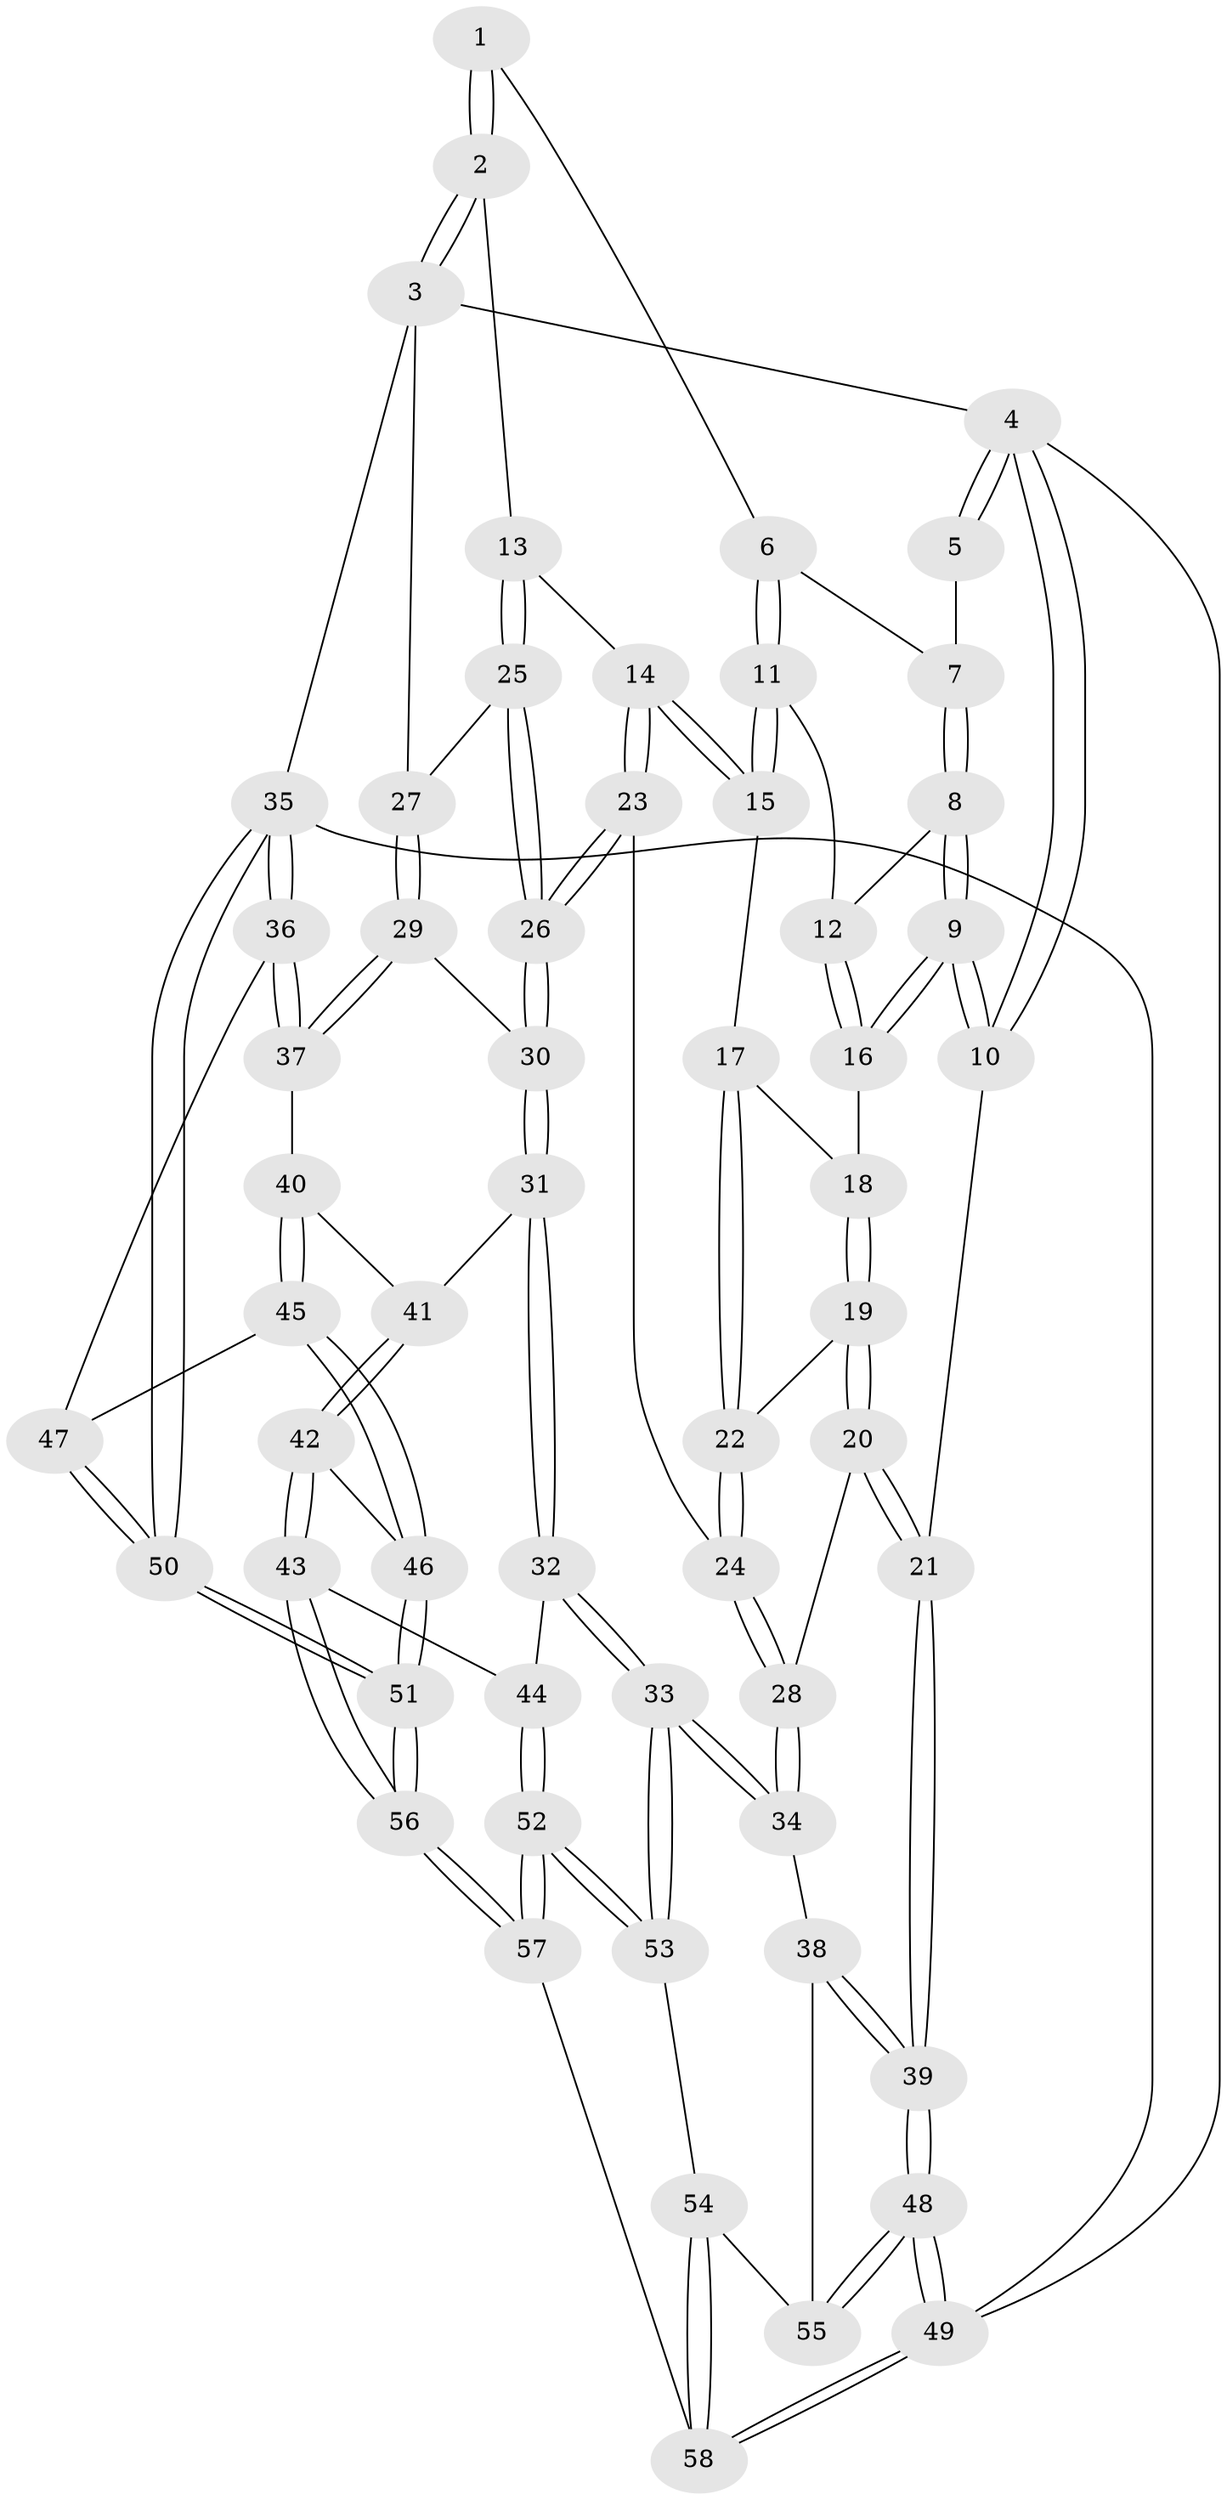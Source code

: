 // coarse degree distribution, {2: 0.029411764705882353, 3: 0.058823529411764705, 4: 0.35294117647058826, 5: 0.35294117647058826, 7: 0.058823529411764705, 6: 0.14705882352941177}
// Generated by graph-tools (version 1.1) at 2025/07/03/04/25 22:07:01]
// undirected, 58 vertices, 142 edges
graph export_dot {
graph [start="1"]
  node [color=gray90,style=filled];
  1 [pos="+0.20329517466574826+0"];
  2 [pos="+0.4919111540902048+0"];
  3 [pos="+1+0"];
  4 [pos="+0+0"];
  5 [pos="+0+0"];
  6 [pos="+0.14649673963913973+0.023582444306841685"];
  7 [pos="+0.05603435617730522+0.044050328828618784"];
  8 [pos="+0.042771482964105746+0.07768567357360708"];
  9 [pos="+0+0.18737632399642828"];
  10 [pos="+0+0.19066402329676602"];
  11 [pos="+0.15751286624951957+0.06352600476632646"];
  12 [pos="+0.08251092352895988+0.11095681083347594"];
  13 [pos="+0.47684057227659615+0.06568408887258165"];
  14 [pos="+0.3394105976133075+0.1519897547177953"];
  15 [pos="+0.2548371401295044+0.16192133450975532"];
  16 [pos="+0.09372277387199625+0.18240520901073573"];
  17 [pos="+0.24596361233341288+0.1676665538254292"];
  18 [pos="+0.11953122979815183+0.20134242359616963"];
  19 [pos="+0.08930256001992698+0.3100416193257779"];
  20 [pos="+0+0.4623220496113418"];
  21 [pos="+0+0.4841994378475015"];
  22 [pos="+0.19691132381745804+0.30741577782799034"];
  23 [pos="+0.30249210234894885+0.4005455236611451"];
  24 [pos="+0.28037306176527726+0.42606587339656127"];
  25 [pos="+0.5820665949908383+0.21979954364495136"];
  26 [pos="+0.6280861660143131+0.3367840253685564"];
  27 [pos="+1+0"];
  28 [pos="+0.24023449388266446+0.5264994882530435"];
  29 [pos="+1+0.36088075850819623"];
  30 [pos="+0.7079302397733852+0.44197201966820354"];
  31 [pos="+0.6678481213030859+0.5341718270939652"];
  32 [pos="+0.5087830847267576+0.6328455356729076"];
  33 [pos="+0.34712242765467666+0.6817897730070106"];
  34 [pos="+0.34525207493283067+0.6807958169868421"];
  35 [pos="+1+1"];
  36 [pos="+1+0.9015989068755625"];
  37 [pos="+1+0.5927698959474142"];
  38 [pos="+0.133459992001959+0.7692259367086003"];
  39 [pos="+0+0.6612547228675709"];
  40 [pos="+0.8987314735059896+0.7319255401193013"];
  41 [pos="+0.6682329951867759+0.5349010953356179"];
  42 [pos="+0.7402104283018198+0.8095470430218017"];
  43 [pos="+0.6639444148344509+0.8681450871473099"];
  44 [pos="+0.5945875314302361+0.8437356647557361"];
  45 [pos="+0.8934376478804367+0.8042559793744297"];
  46 [pos="+0.7767985008283377+0.8332370063118086"];
  47 [pos="+0.8974776955180365+0.8078104616449955"];
  48 [pos="+0+0.8752406518773067"];
  49 [pos="+0+1"];
  50 [pos="+0.9248818596015047+1"];
  51 [pos="+0.8966017887378335+1"];
  52 [pos="+0.4044015793031509+1"];
  53 [pos="+0.3605250469662449+0.8419224029353349"];
  54 [pos="+0.11897811233120968+0.9155470807747822"];
  55 [pos="+0.11048138504670069+0.8990118329969029"];
  56 [pos="+0.6356112162190903+1"];
  57 [pos="+0.4070595048459762+1"];
  58 [pos="+0.18020121986376345+1"];
  1 -- 2;
  1 -- 2;
  1 -- 6;
  2 -- 3;
  2 -- 3;
  2 -- 13;
  3 -- 4;
  3 -- 27;
  3 -- 35;
  4 -- 5;
  4 -- 5;
  4 -- 10;
  4 -- 10;
  4 -- 49;
  5 -- 7;
  6 -- 7;
  6 -- 11;
  6 -- 11;
  7 -- 8;
  7 -- 8;
  8 -- 9;
  8 -- 9;
  8 -- 12;
  9 -- 10;
  9 -- 10;
  9 -- 16;
  9 -- 16;
  10 -- 21;
  11 -- 12;
  11 -- 15;
  11 -- 15;
  12 -- 16;
  12 -- 16;
  13 -- 14;
  13 -- 25;
  13 -- 25;
  14 -- 15;
  14 -- 15;
  14 -- 23;
  14 -- 23;
  15 -- 17;
  16 -- 18;
  17 -- 18;
  17 -- 22;
  17 -- 22;
  18 -- 19;
  18 -- 19;
  19 -- 20;
  19 -- 20;
  19 -- 22;
  20 -- 21;
  20 -- 21;
  20 -- 28;
  21 -- 39;
  21 -- 39;
  22 -- 24;
  22 -- 24;
  23 -- 24;
  23 -- 26;
  23 -- 26;
  24 -- 28;
  24 -- 28;
  25 -- 26;
  25 -- 26;
  25 -- 27;
  26 -- 30;
  26 -- 30;
  27 -- 29;
  27 -- 29;
  28 -- 34;
  28 -- 34;
  29 -- 30;
  29 -- 37;
  29 -- 37;
  30 -- 31;
  30 -- 31;
  31 -- 32;
  31 -- 32;
  31 -- 41;
  32 -- 33;
  32 -- 33;
  32 -- 44;
  33 -- 34;
  33 -- 34;
  33 -- 53;
  33 -- 53;
  34 -- 38;
  35 -- 36;
  35 -- 36;
  35 -- 50;
  35 -- 50;
  35 -- 49;
  36 -- 37;
  36 -- 37;
  36 -- 47;
  37 -- 40;
  38 -- 39;
  38 -- 39;
  38 -- 55;
  39 -- 48;
  39 -- 48;
  40 -- 41;
  40 -- 45;
  40 -- 45;
  41 -- 42;
  41 -- 42;
  42 -- 43;
  42 -- 43;
  42 -- 46;
  43 -- 44;
  43 -- 56;
  43 -- 56;
  44 -- 52;
  44 -- 52;
  45 -- 46;
  45 -- 46;
  45 -- 47;
  46 -- 51;
  46 -- 51;
  47 -- 50;
  47 -- 50;
  48 -- 49;
  48 -- 49;
  48 -- 55;
  48 -- 55;
  49 -- 58;
  49 -- 58;
  50 -- 51;
  50 -- 51;
  51 -- 56;
  51 -- 56;
  52 -- 53;
  52 -- 53;
  52 -- 57;
  52 -- 57;
  53 -- 54;
  54 -- 55;
  54 -- 58;
  54 -- 58;
  56 -- 57;
  56 -- 57;
  57 -- 58;
}

